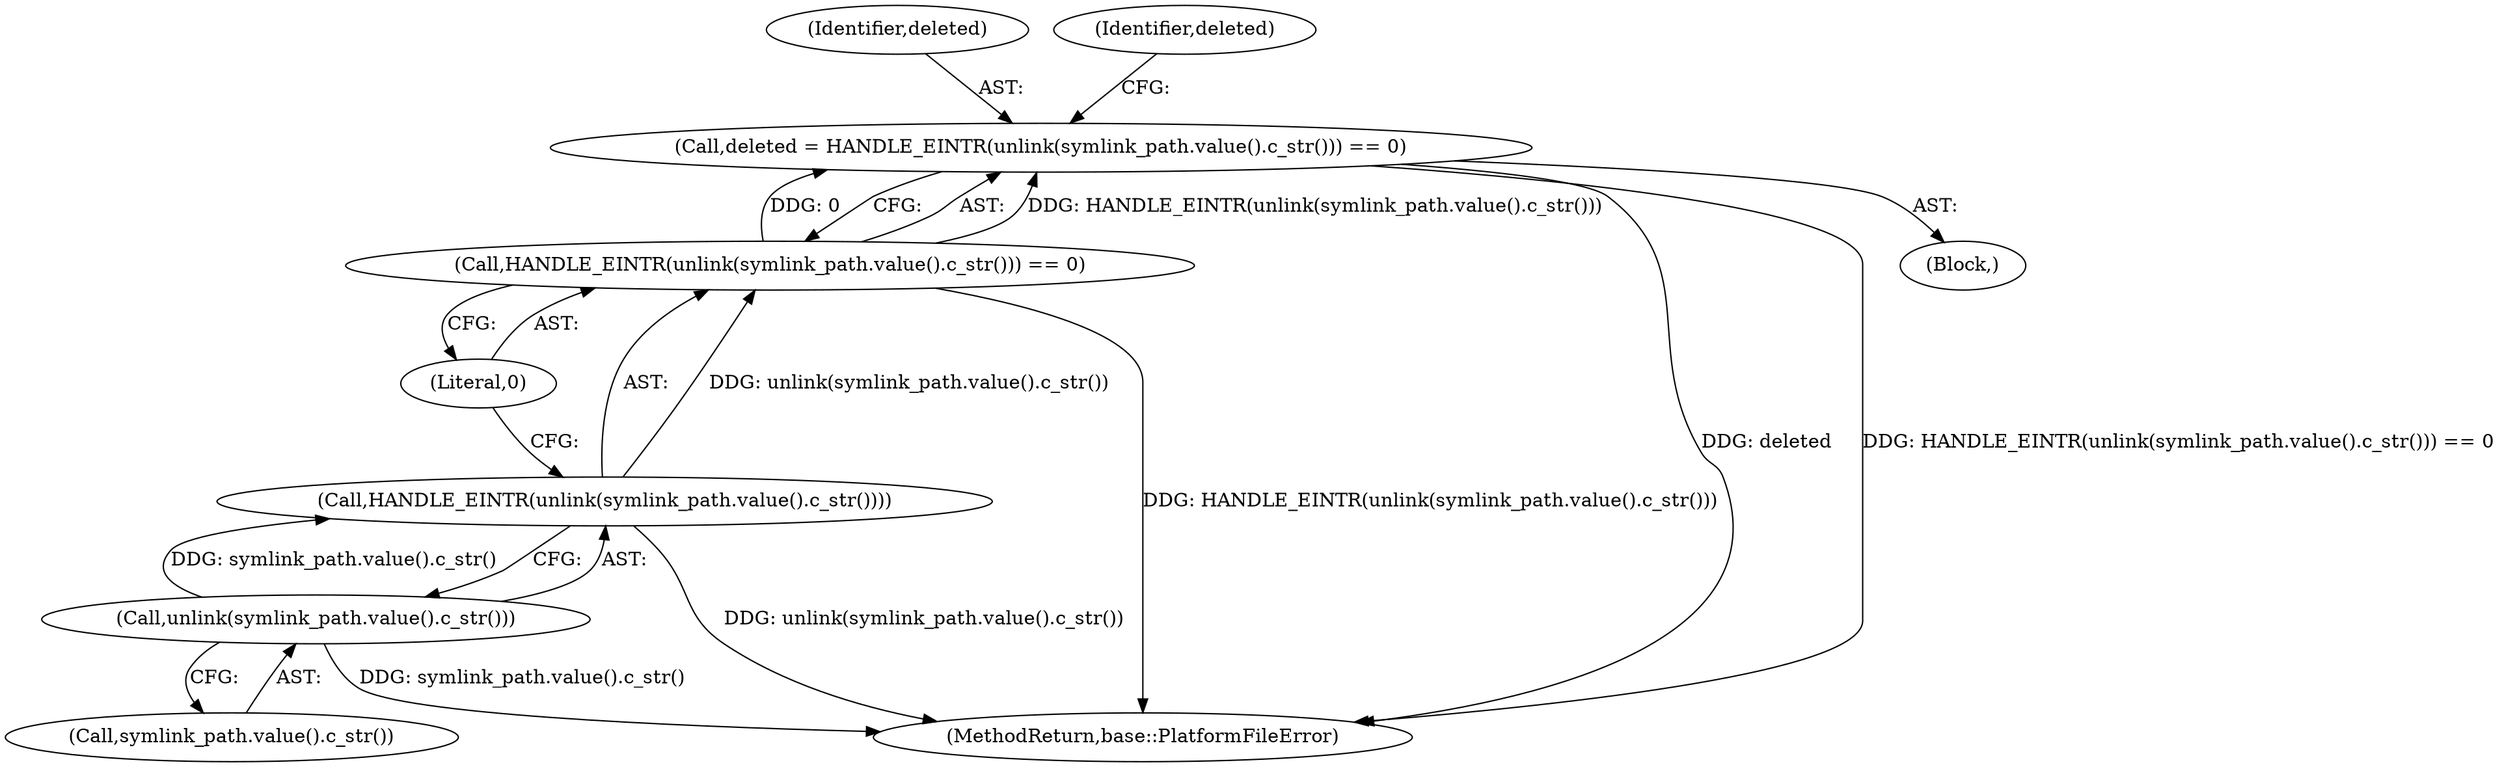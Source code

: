 digraph "0_Chrome_baef1ffd73db183ca50c854e1779ed7f6e5100a8_1@API" {
"1000209" [label="(Call,deleted = HANDLE_EINTR(unlink(symlink_path.value().c_str())) == 0)"];
"1000211" [label="(Call,HANDLE_EINTR(unlink(symlink_path.value().c_str())) == 0)"];
"1000212" [label="(Call,HANDLE_EINTR(unlink(symlink_path.value().c_str())))"];
"1000213" [label="(Call,unlink(symlink_path.value().c_str()))"];
"1000210" [label="(Identifier,deleted)"];
"1000215" [label="(Literal,0)"];
"1000217" [label="(Identifier,deleted)"];
"1000213" [label="(Call,unlink(symlink_path.value().c_str()))"];
"1000279" [label="(MethodReturn,base::PlatformFileError)"];
"1000214" [label="(Call,symlink_path.value().c_str())"];
"1000212" [label="(Call,HANDLE_EINTR(unlink(symlink_path.value().c_str())))"];
"1000211" [label="(Call,HANDLE_EINTR(unlink(symlink_path.value().c_str())) == 0)"];
"1000209" [label="(Call,deleted = HANDLE_EINTR(unlink(symlink_path.value().c_str())) == 0)"];
"1000124" [label="(Block,)"];
"1000209" -> "1000124"  [label="AST: "];
"1000209" -> "1000211"  [label="CFG: "];
"1000210" -> "1000209"  [label="AST: "];
"1000211" -> "1000209"  [label="AST: "];
"1000217" -> "1000209"  [label="CFG: "];
"1000209" -> "1000279"  [label="DDG: deleted"];
"1000209" -> "1000279"  [label="DDG: HANDLE_EINTR(unlink(symlink_path.value().c_str())) == 0"];
"1000211" -> "1000209"  [label="DDG: HANDLE_EINTR(unlink(symlink_path.value().c_str()))"];
"1000211" -> "1000209"  [label="DDG: 0"];
"1000211" -> "1000215"  [label="CFG: "];
"1000212" -> "1000211"  [label="AST: "];
"1000215" -> "1000211"  [label="AST: "];
"1000211" -> "1000279"  [label="DDG: HANDLE_EINTR(unlink(symlink_path.value().c_str()))"];
"1000212" -> "1000211"  [label="DDG: unlink(symlink_path.value().c_str())"];
"1000212" -> "1000213"  [label="CFG: "];
"1000213" -> "1000212"  [label="AST: "];
"1000215" -> "1000212"  [label="CFG: "];
"1000212" -> "1000279"  [label="DDG: unlink(symlink_path.value().c_str())"];
"1000213" -> "1000212"  [label="DDG: symlink_path.value().c_str()"];
"1000213" -> "1000214"  [label="CFG: "];
"1000214" -> "1000213"  [label="AST: "];
"1000213" -> "1000279"  [label="DDG: symlink_path.value().c_str()"];
}
